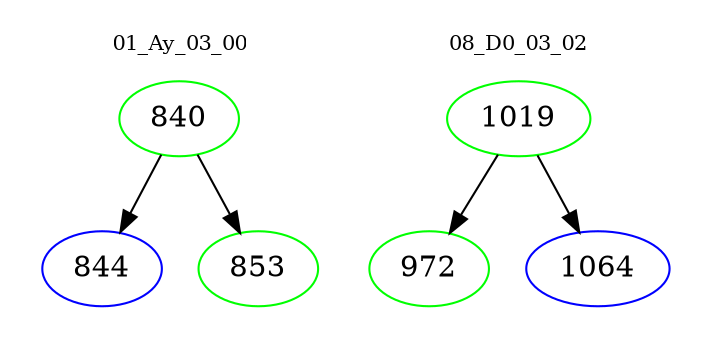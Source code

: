 digraph{
subgraph cluster_0 {
color = white
label = "01_Ay_03_00";
fontsize=10;
T0_840 [label="840", color="green"]
T0_840 -> T0_844 [color="black"]
T0_844 [label="844", color="blue"]
T0_840 -> T0_853 [color="black"]
T0_853 [label="853", color="green"]
}
subgraph cluster_1 {
color = white
label = "08_D0_03_02";
fontsize=10;
T1_1019 [label="1019", color="green"]
T1_1019 -> T1_972 [color="black"]
T1_972 [label="972", color="green"]
T1_1019 -> T1_1064 [color="black"]
T1_1064 [label="1064", color="blue"]
}
}
